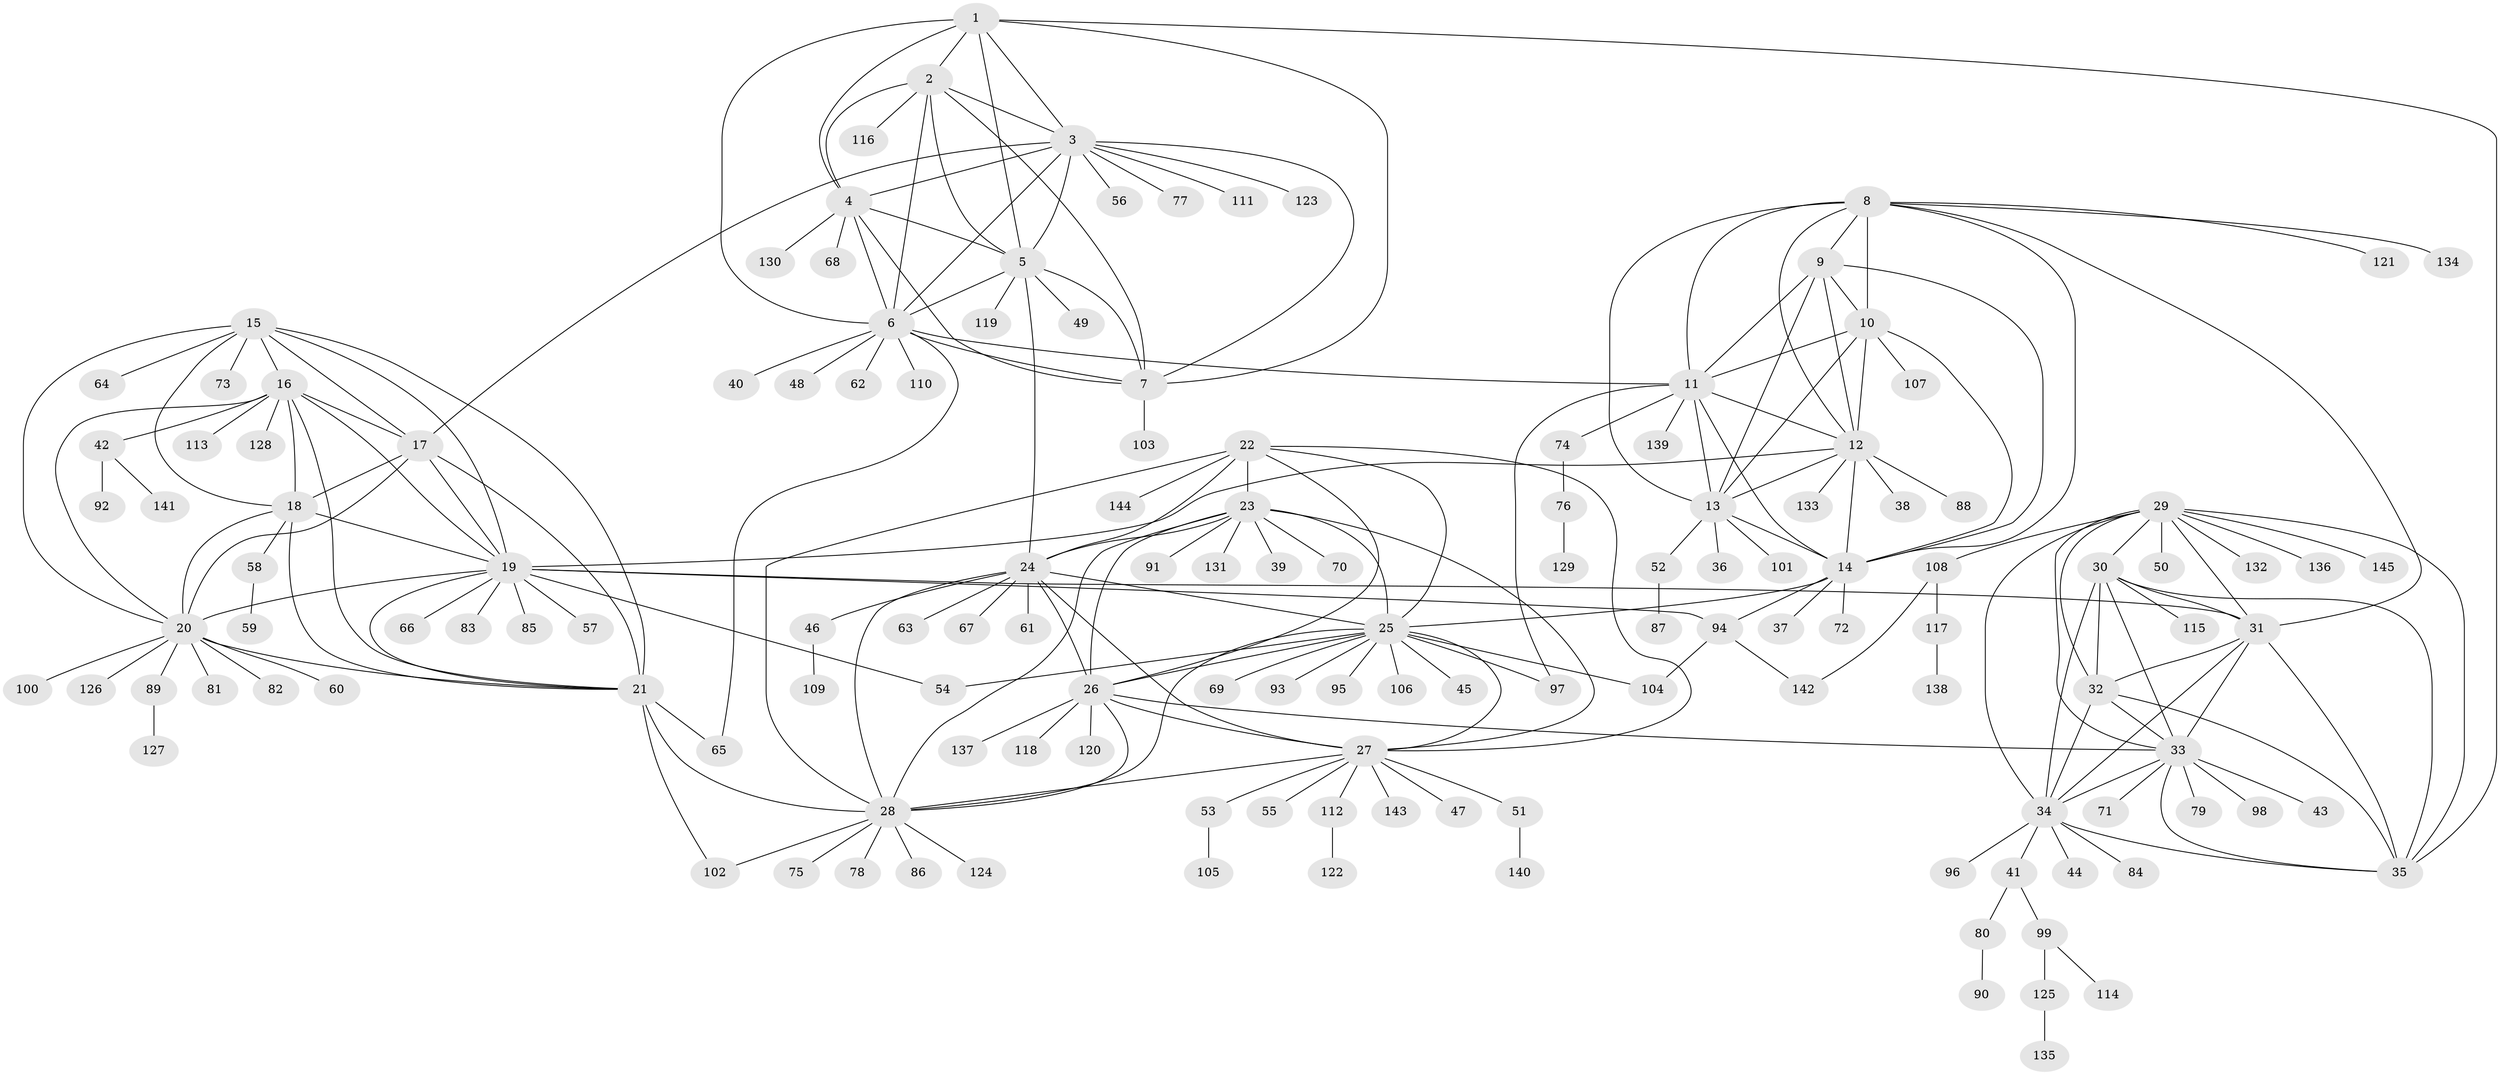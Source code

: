 // Generated by graph-tools (version 1.1) at 2025/54/03/09/25 04:54:15]
// undirected, 145 vertices, 232 edges
graph export_dot {
graph [start="1"]
  node [color=gray90,style=filled];
  1;
  2;
  3;
  4;
  5;
  6;
  7;
  8;
  9;
  10;
  11;
  12;
  13;
  14;
  15;
  16;
  17;
  18;
  19;
  20;
  21;
  22;
  23;
  24;
  25;
  26;
  27;
  28;
  29;
  30;
  31;
  32;
  33;
  34;
  35;
  36;
  37;
  38;
  39;
  40;
  41;
  42;
  43;
  44;
  45;
  46;
  47;
  48;
  49;
  50;
  51;
  52;
  53;
  54;
  55;
  56;
  57;
  58;
  59;
  60;
  61;
  62;
  63;
  64;
  65;
  66;
  67;
  68;
  69;
  70;
  71;
  72;
  73;
  74;
  75;
  76;
  77;
  78;
  79;
  80;
  81;
  82;
  83;
  84;
  85;
  86;
  87;
  88;
  89;
  90;
  91;
  92;
  93;
  94;
  95;
  96;
  97;
  98;
  99;
  100;
  101;
  102;
  103;
  104;
  105;
  106;
  107;
  108;
  109;
  110;
  111;
  112;
  113;
  114;
  115;
  116;
  117;
  118;
  119;
  120;
  121;
  122;
  123;
  124;
  125;
  126;
  127;
  128;
  129;
  130;
  131;
  132;
  133;
  134;
  135;
  136;
  137;
  138;
  139;
  140;
  141;
  142;
  143;
  144;
  145;
  1 -- 2;
  1 -- 3;
  1 -- 4;
  1 -- 5;
  1 -- 6;
  1 -- 7;
  1 -- 35;
  2 -- 3;
  2 -- 4;
  2 -- 5;
  2 -- 6;
  2 -- 7;
  2 -- 116;
  3 -- 4;
  3 -- 5;
  3 -- 6;
  3 -- 7;
  3 -- 17;
  3 -- 56;
  3 -- 77;
  3 -- 111;
  3 -- 123;
  4 -- 5;
  4 -- 6;
  4 -- 7;
  4 -- 68;
  4 -- 130;
  5 -- 6;
  5 -- 7;
  5 -- 24;
  5 -- 49;
  5 -- 119;
  6 -- 7;
  6 -- 11;
  6 -- 40;
  6 -- 48;
  6 -- 62;
  6 -- 65;
  6 -- 110;
  7 -- 103;
  8 -- 9;
  8 -- 10;
  8 -- 11;
  8 -- 12;
  8 -- 13;
  8 -- 14;
  8 -- 31;
  8 -- 121;
  8 -- 134;
  9 -- 10;
  9 -- 11;
  9 -- 12;
  9 -- 13;
  9 -- 14;
  10 -- 11;
  10 -- 12;
  10 -- 13;
  10 -- 14;
  10 -- 107;
  11 -- 12;
  11 -- 13;
  11 -- 14;
  11 -- 74;
  11 -- 97;
  11 -- 139;
  12 -- 13;
  12 -- 14;
  12 -- 19;
  12 -- 38;
  12 -- 88;
  12 -- 133;
  13 -- 14;
  13 -- 36;
  13 -- 52;
  13 -- 101;
  14 -- 25;
  14 -- 37;
  14 -- 72;
  14 -- 94;
  15 -- 16;
  15 -- 17;
  15 -- 18;
  15 -- 19;
  15 -- 20;
  15 -- 21;
  15 -- 64;
  15 -- 73;
  16 -- 17;
  16 -- 18;
  16 -- 19;
  16 -- 20;
  16 -- 21;
  16 -- 42;
  16 -- 113;
  16 -- 128;
  17 -- 18;
  17 -- 19;
  17 -- 20;
  17 -- 21;
  18 -- 19;
  18 -- 20;
  18 -- 21;
  18 -- 58;
  19 -- 20;
  19 -- 21;
  19 -- 31;
  19 -- 54;
  19 -- 57;
  19 -- 66;
  19 -- 83;
  19 -- 85;
  19 -- 94;
  20 -- 21;
  20 -- 60;
  20 -- 81;
  20 -- 82;
  20 -- 89;
  20 -- 100;
  20 -- 126;
  21 -- 28;
  21 -- 65;
  21 -- 102;
  22 -- 23;
  22 -- 24;
  22 -- 25;
  22 -- 26;
  22 -- 27;
  22 -- 28;
  22 -- 144;
  23 -- 24;
  23 -- 25;
  23 -- 26;
  23 -- 27;
  23 -- 28;
  23 -- 39;
  23 -- 70;
  23 -- 91;
  23 -- 131;
  24 -- 25;
  24 -- 26;
  24 -- 27;
  24 -- 28;
  24 -- 46;
  24 -- 61;
  24 -- 63;
  24 -- 67;
  25 -- 26;
  25 -- 27;
  25 -- 28;
  25 -- 45;
  25 -- 54;
  25 -- 69;
  25 -- 93;
  25 -- 95;
  25 -- 97;
  25 -- 104;
  25 -- 106;
  26 -- 27;
  26 -- 28;
  26 -- 33;
  26 -- 118;
  26 -- 120;
  26 -- 137;
  27 -- 28;
  27 -- 47;
  27 -- 51;
  27 -- 53;
  27 -- 55;
  27 -- 112;
  27 -- 143;
  28 -- 75;
  28 -- 78;
  28 -- 86;
  28 -- 102;
  28 -- 124;
  29 -- 30;
  29 -- 31;
  29 -- 32;
  29 -- 33;
  29 -- 34;
  29 -- 35;
  29 -- 50;
  29 -- 108;
  29 -- 132;
  29 -- 136;
  29 -- 145;
  30 -- 31;
  30 -- 32;
  30 -- 33;
  30 -- 34;
  30 -- 35;
  30 -- 115;
  31 -- 32;
  31 -- 33;
  31 -- 34;
  31 -- 35;
  32 -- 33;
  32 -- 34;
  32 -- 35;
  33 -- 34;
  33 -- 35;
  33 -- 43;
  33 -- 71;
  33 -- 79;
  33 -- 98;
  34 -- 35;
  34 -- 41;
  34 -- 44;
  34 -- 84;
  34 -- 96;
  41 -- 80;
  41 -- 99;
  42 -- 92;
  42 -- 141;
  46 -- 109;
  51 -- 140;
  52 -- 87;
  53 -- 105;
  58 -- 59;
  74 -- 76;
  76 -- 129;
  80 -- 90;
  89 -- 127;
  94 -- 104;
  94 -- 142;
  99 -- 114;
  99 -- 125;
  108 -- 117;
  108 -- 142;
  112 -- 122;
  117 -- 138;
  125 -- 135;
}
